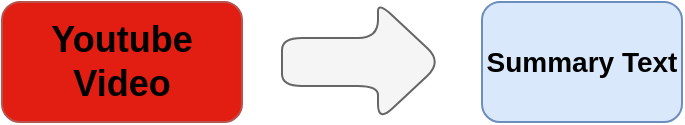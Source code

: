 <mxfile version="23.1.5" type="device">
  <diagram name="Page-1" id="HdUN9-gPR-PCufoS-LfW">
    <mxGraphModel dx="880" dy="500" grid="1" gridSize="10" guides="1" tooltips="1" connect="1" arrows="1" fold="1" page="1" pageScale="1" pageWidth="850" pageHeight="1100" math="0" shadow="0">
      <root>
        <mxCell id="0" />
        <mxCell id="1" parent="0" />
        <mxCell id="1Om9cDp7ImGvVMg-8xmj-1" value="&lt;font style=&quot;font-size: 18px;&quot;&gt;&lt;b&gt;Youtube&lt;br&gt;Video&lt;/b&gt;&lt;/font&gt;" style="rounded=1;whiteSpace=wrap;html=1;fillColor=#e21d12;strokeColor=#b85450;" vertex="1" parent="1">
          <mxGeometry x="190" y="160" width="120" height="60" as="geometry" />
        </mxCell>
        <mxCell id="1Om9cDp7ImGvVMg-8xmj-2" value="" style="shape=singleArrow;whiteSpace=wrap;html=1;arrowWidth=0.4;arrowSize=0.4;rounded=1;fillColor=#f5f5f5;fontColor=#333333;strokeColor=#666666;" vertex="1" parent="1">
          <mxGeometry x="330" y="160" width="80" height="60" as="geometry" />
        </mxCell>
        <mxCell id="1Om9cDp7ImGvVMg-8xmj-4" value="&lt;font style=&quot;font-size: 14px;&quot;&gt;&lt;b&gt;Summary Text&lt;/b&gt;&lt;/font&gt;" style="rounded=1;whiteSpace=wrap;html=1;fillColor=#dae8fc;strokeColor=#6c8ebf;" vertex="1" parent="1">
          <mxGeometry x="430" y="160" width="100" height="60" as="geometry" />
        </mxCell>
      </root>
    </mxGraphModel>
  </diagram>
</mxfile>
